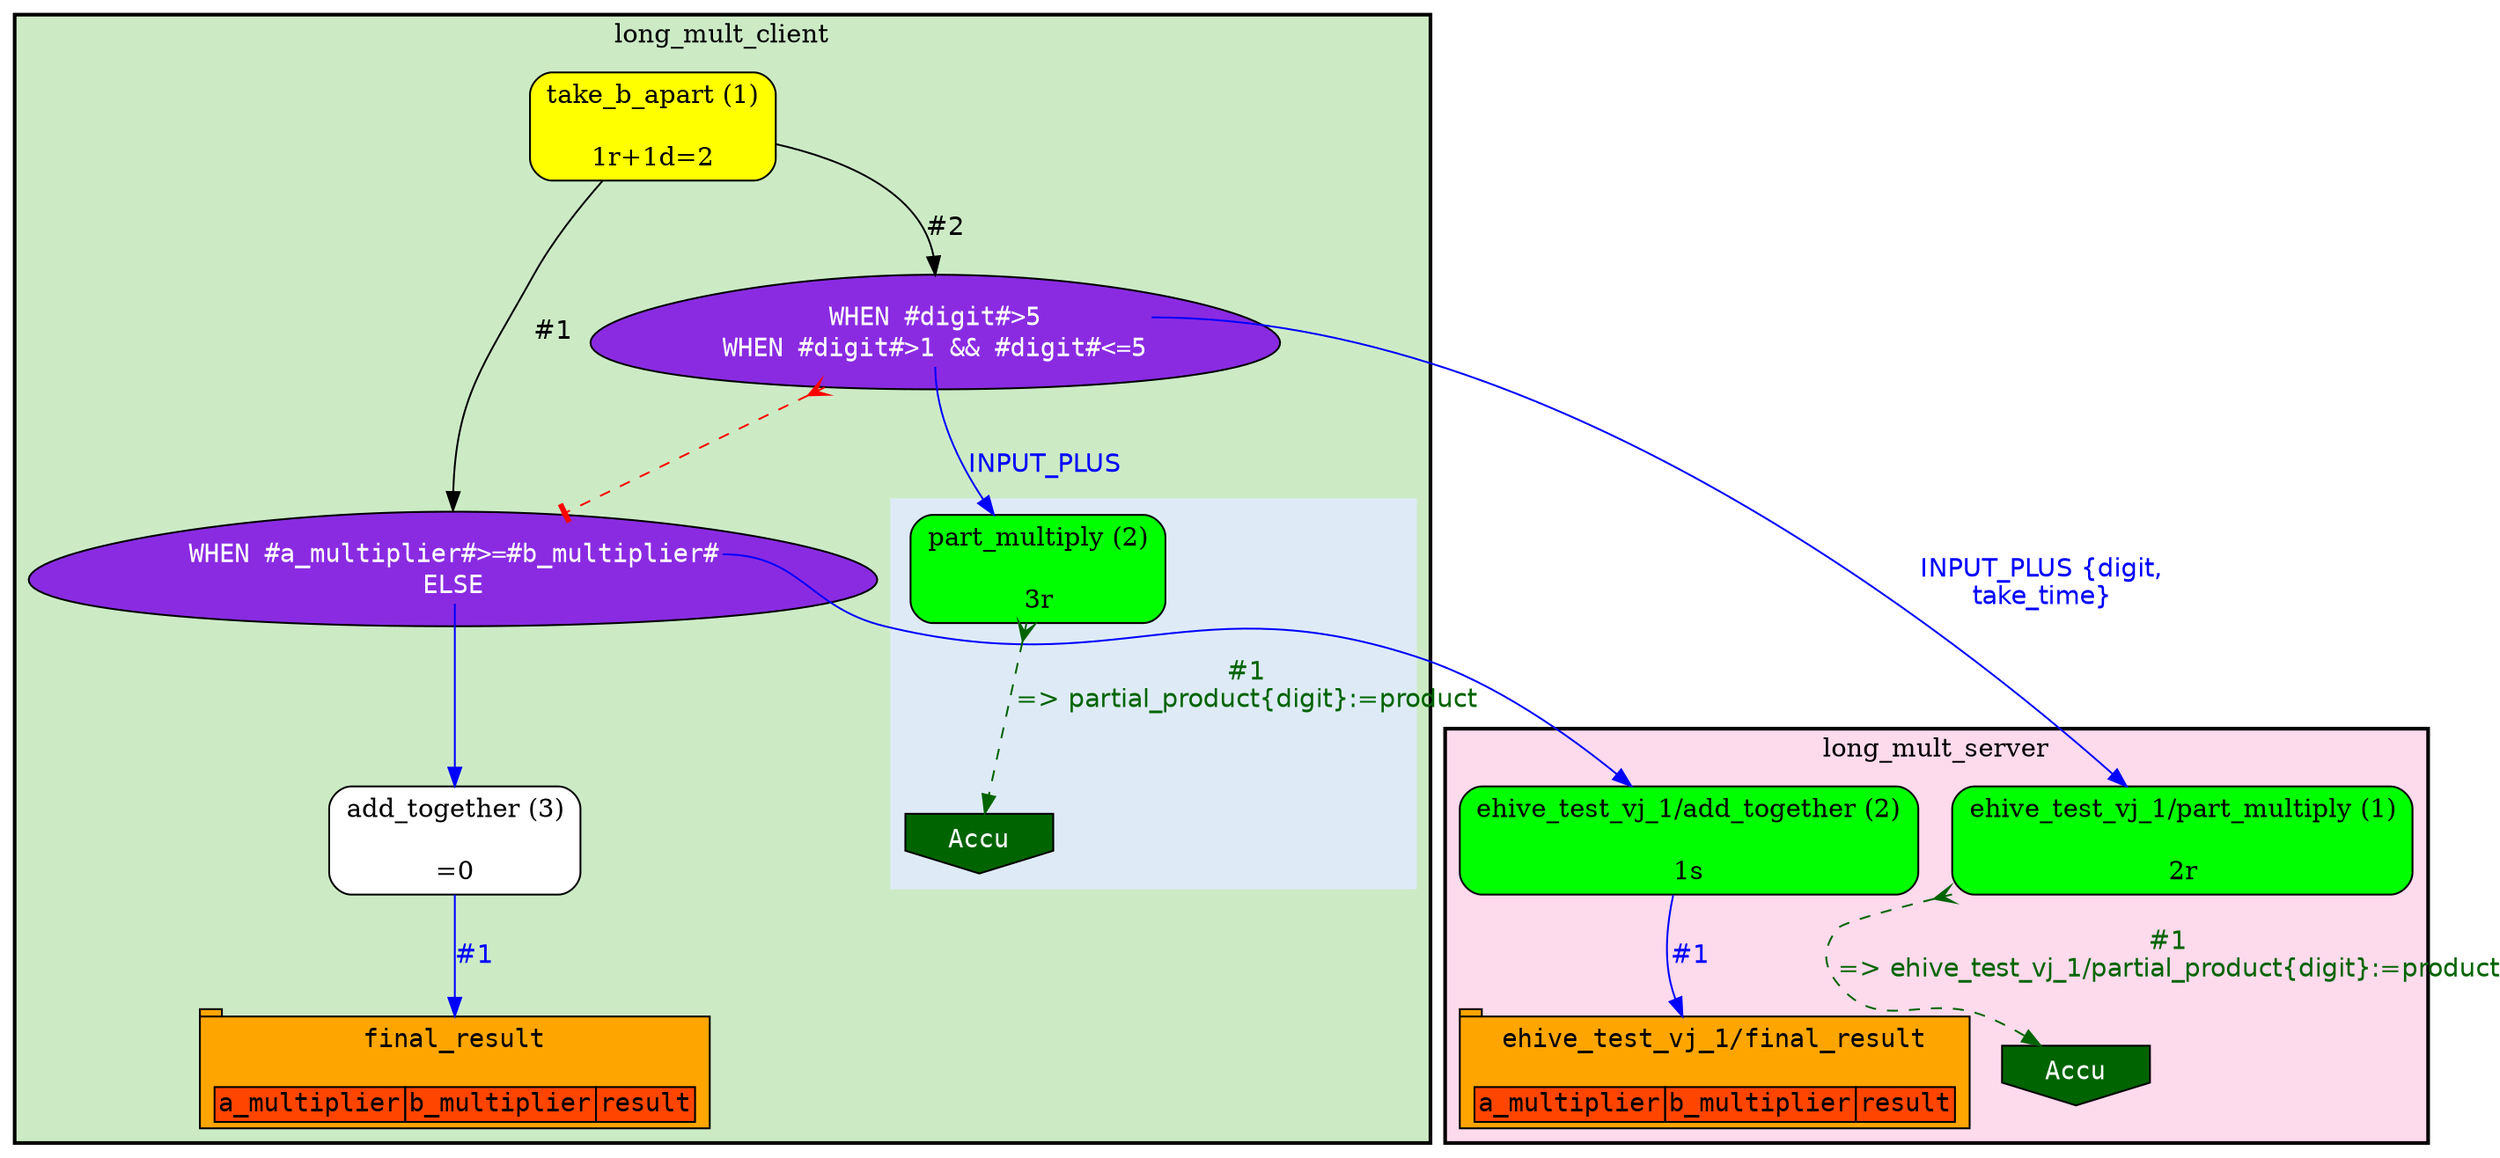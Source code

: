 digraph test {
	ratio="compress"; concentrate = "true"; name = "AnalysisWorkflow"; pad = "0.0";
	analysis_take_b_apart [fillcolor="yellow", fontname="Times-Roman", label=<<table border="0" cellborder="0" cellspacing="0" cellpadding="1"><tr><td colspan="1">take_b_apart (1)</td></tr><tr><td colspan="1"> </td></tr><tr><td colspan="1">1r+1d=2</td></tr></table>>, shape="Mrecord", style="filled"];
	dfr_1_mp [fillcolor="blueviolet", fontcolor="white", fontname="Courier", label=<<table border="0" cellborder="0" cellspacing="0" cellpadding="1">i<tr><td></td></tr><tr><td port="cond_0">WHEN #a_multiplier#&gt;=#b_multiplier#</td></tr><tr><td port="cond_1">ELSE</td></tr></table>>, shape="egg", style="filled"];
	foreign_analysis_ehive_test_vj_1__add_together [fillcolor="green", fontname="Times-Roman", label=<<table border="0" cellborder="0" cellspacing="0" cellpadding="1"><tr><td colspan="1">ehive_test_vj_1/add_together (2)</td></tr><tr><td colspan="1"> </td></tr><tr><td colspan="1">1s</td></tr></table>>, shape="Mrecord", style="filled"];
	table_ehive_test_vj_1__final_result [fillcolor="orange", fontcolor="black", fontname="Courier", label=<<table border="0" cellborder="0" cellspacing="0" cellpadding="1"><tr><td colspan="3">ehive_test_vj_1/final_result</td></tr><tr><td colspan="3"> </td></tr><tr><td bgcolor="orangered" border="1">a_multiplier</td><td bgcolor="orangered" border="1">b_multiplier</td><td bgcolor="orangered" border="1">result</td></tr></table>>, shape="tab", style="filled"];
	analysis_add_together [fillcolor="white", fontname="Times-Roman", label=<<table border="0" cellborder="0" cellspacing="0" cellpadding="1"><tr><td colspan="1">add_together (3)</td></tr><tr><td colspan="1"> </td></tr><tr><td colspan="1">=0</td></tr></table>>, shape="Mrecord", style="filled"];
	table_final_result [fillcolor="orange", fontcolor="black", fontname="Courier", label=<<table border="0" cellborder="0" cellspacing="0" cellpadding="1"><tr><td colspan="3">final_result</td></tr><tr><td colspan="3"> </td></tr><tr><td bgcolor="orangered" border="1">a_multiplier</td><td bgcolor="orangered" border="1">b_multiplier</td><td bgcolor="orangered" border="1">result</td></tr></table>>, shape="tab", style="filled"];
	dfr_2_mp [fillcolor="blueviolet", fontcolor="white", fontname="Courier", label=<<table border="0" cellborder="0" cellspacing="0" cellpadding="1">i<tr><td></td></tr><tr><td port="cond_0">WHEN #digit#&gt;5</td></tr><tr><td port="cond_1">WHEN #digit#&gt;1 &amp;&amp; #digit#&lt;=5</td></tr></table>>, shape="egg", style="filled"];
	foreign_analysis_ehive_test_vj_1__part_multiply [fillcolor="green", fontname="Times-Roman", label=<<table border="0" cellborder="0" cellspacing="0" cellpadding="1"><tr><td colspan="1">ehive_test_vj_1/part_multiply (1)</td></tr><tr><td colspan="1"> </td></tr><tr><td colspan="1">2r</td></tr></table>>, shape="Mrecord", style="filled"];
	sink_long_mult_server [fillcolor="darkgreen", fontcolor="white", fontname="Courier", label="Accu", shape="invhouse", style="filled"];
	analysis_part_multiply [fillcolor="green", fontname="Times-Roman", label=<<table border="0" cellborder="0" cellspacing="0" cellpadding="1"><tr><td colspan="1">part_multiply (2)</td></tr><tr><td colspan="1"> </td></tr><tr><td colspan="1">3r</td></tr></table>>, shape="Mrecord", style="filled"];
	sink_dfr_1_mp [fillcolor="darkgreen", fontcolor="white", fontname="Courier", label="Accu", shape="invhouse", style="filled"];
	analysis_add_together -> table_final_result [color="blue", fontcolor="blue", fontname="Helvetica", label="#1\n"];
	analysis_part_multiply -> sink_dfr_1_mp [arrowtail="crow", color="darkgreen", dir="both", fontcolor="darkgreen", fontname="Helvetica", label="#1\n=> partial_product{digit}:=product", style="dashed"];
	analysis_take_b_apart -> dfr_1_mp [arrowhead="normal", color="black", fontcolor="black", fontname="Helvetica", headport="n", label="#1"];
	analysis_take_b_apart -> dfr_2_mp [arrowhead="normal", color="black", fontcolor="black", fontname="Helvetica", headport="n", label="#2"];
	dfr_1_mp -> analysis_add_together [color="blue", fontcolor="blue", fontname="Helvetica", label="\n", tailport="cond_1"];
	dfr_1_mp -> foreign_analysis_ehive_test_vj_1__add_together [color="blue", fontcolor="blue", fontname="Helvetica", label="\n", tailport="cond_0"];
	dfr_2_mp -> analysis_part_multiply [color="blue", fontcolor="blue", fontname="Helvetica", label="\nINPUT_PLUS ", tailport="cond_1"];
	dfr_2_mp -> dfr_1_mp [arrowhead="tee", arrowtail="crow", color="red", dir="both", style="dashed"];
	dfr_2_mp -> foreign_analysis_ehive_test_vj_1__part_multiply [color="blue", fontcolor="blue", fontname="Helvetica", label="\nINPUT_PLUS {digit,\ntake_time}", tailport="cond_0"];
	foreign_analysis_ehive_test_vj_1__add_together -> table_ehive_test_vj_1__final_result [color="blue", fontcolor="blue", fontname="Helvetica", label="#1\n"];
	foreign_analysis_ehive_test_vj_1__part_multiply -> sink_long_mult_server [arrowtail="crow", color="darkgreen", dir="both", fontcolor="darkgreen", fontname="Helvetica", label="#1\n=> ehive_test_vj_1/partial_product{digit}:=product", style="dashed"];

subgraph cluster_long_mult_client {
	label="long_mult_client";
	style="bold,filled";
	colorscheme="pastel19";
	fillcolor="3";
	color="";
	analysis_add_together;
	analysis_take_b_apart;
	subgraph cluster_cl_dfr_1_mp {
		label="";
		style="filled";
		colorscheme="blues9";
		fillcolor="2";
		color="2";
		analysis_part_multiply;
		sink_dfr_1_mp;
	}
	dfr_1_mp;
	dfr_2_mp;
	table_final_result;
}
subgraph cluster_long_mult_server {
	label="long_mult_server";
	style="bold,filled";
	colorscheme="pastel19";
	fillcolor="8";
	color="";
	foreign_analysis_ehive_test_vj_1__add_together;
	foreign_analysis_ehive_test_vj_1__part_multiply;
	sink_long_mult_server;
	table_ehive_test_vj_1__final_result;
}
}
